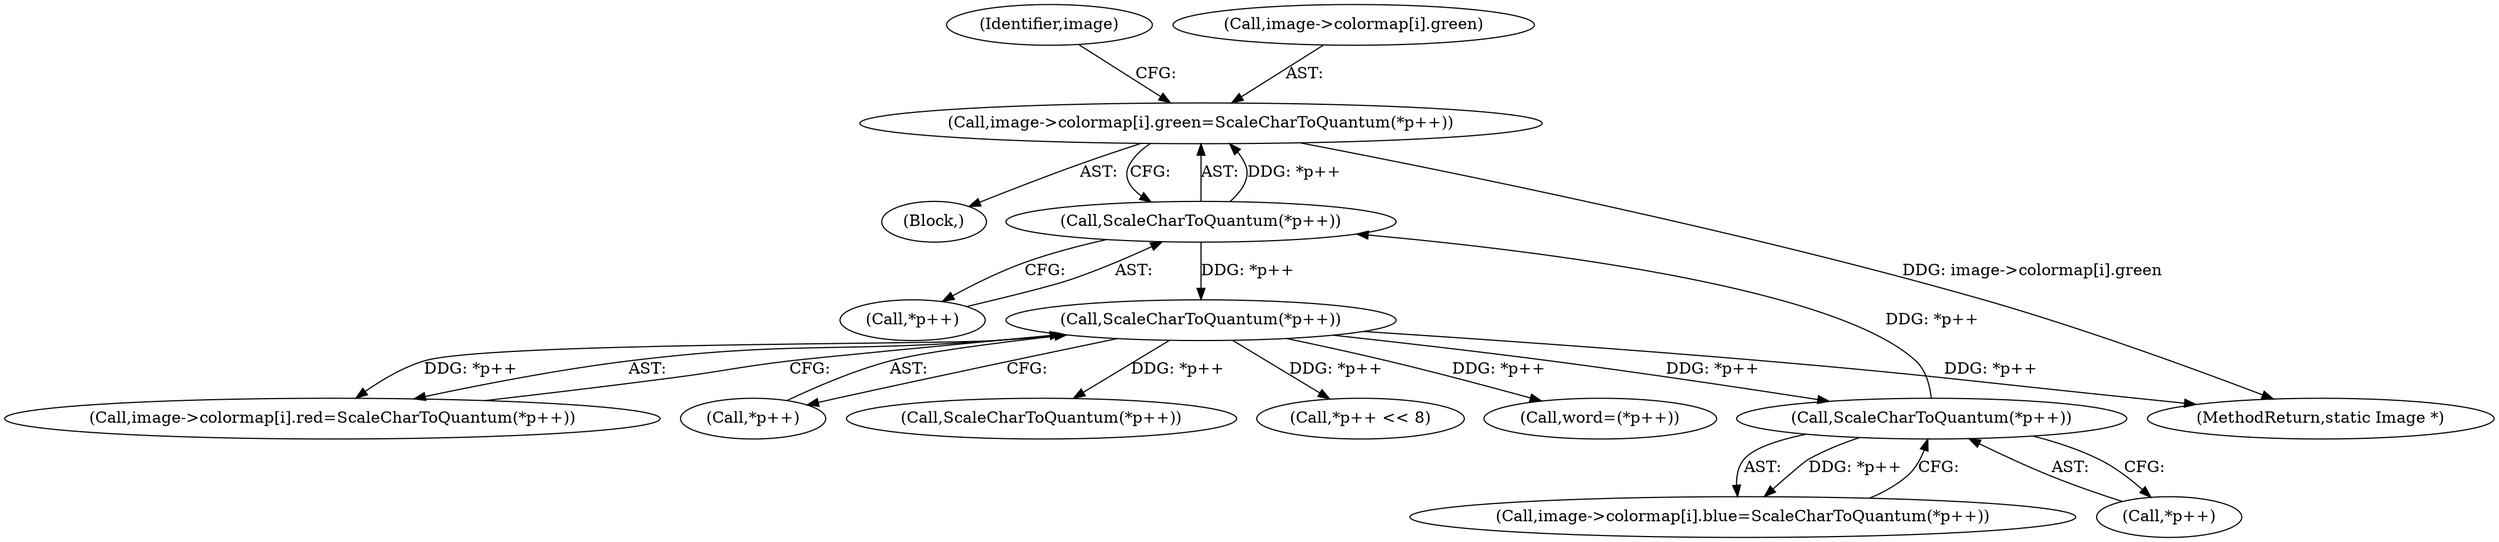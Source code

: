 digraph "0_ImageMagick_f6e9d0d9955e85bdd7540b251cd50d598dacc5e6_10@array" {
"1000594" [label="(Call,image->colormap[i].green=ScaleCharToQuantum(*p++))"];
"1000602" [label="(Call,ScaleCharToQuantum(*p++))"];
"1000590" [label="(Call,ScaleCharToQuantum(*p++))"];
"1000614" [label="(Call,ScaleCharToQuantum(*p++))"];
"1000582" [label="(Call,image->colormap[i].blue=ScaleCharToQuantum(*p++))"];
"1000581" [label="(Block,)"];
"1000610" [label="(Identifier,image)"];
"1000602" [label="(Call,ScaleCharToQuantum(*p++))"];
"1000594" [label="(Call,image->colormap[i].green=ScaleCharToQuantum(*p++))"];
"1001365" [label="(Call,*p++ << 8)"];
"1001358" [label="(Call,word=(*p++))"];
"1000590" [label="(Call,ScaleCharToQuantum(*p++))"];
"1000603" [label="(Call,*p++)"];
"1000606" [label="(Call,image->colormap[i].red=ScaleCharToQuantum(*p++))"];
"1000615" [label="(Call,*p++)"];
"1000614" [label="(Call,ScaleCharToQuantum(*p++))"];
"1001670" [label="(MethodReturn,static Image *)"];
"1001546" [label="(Call,ScaleCharToQuantum(*p++))"];
"1000591" [label="(Call,*p++)"];
"1000595" [label="(Call,image->colormap[i].green)"];
"1000594" -> "1000581"  [label="AST: "];
"1000594" -> "1000602"  [label="CFG: "];
"1000595" -> "1000594"  [label="AST: "];
"1000602" -> "1000594"  [label="AST: "];
"1000610" -> "1000594"  [label="CFG: "];
"1000594" -> "1001670"  [label="DDG: image->colormap[i].green"];
"1000602" -> "1000594"  [label="DDG: *p++"];
"1000602" -> "1000603"  [label="CFG: "];
"1000603" -> "1000602"  [label="AST: "];
"1000590" -> "1000602"  [label="DDG: *p++"];
"1000602" -> "1000614"  [label="DDG: *p++"];
"1000590" -> "1000582"  [label="AST: "];
"1000590" -> "1000591"  [label="CFG: "];
"1000591" -> "1000590"  [label="AST: "];
"1000582" -> "1000590"  [label="CFG: "];
"1000590" -> "1000582"  [label="DDG: *p++"];
"1000614" -> "1000590"  [label="DDG: *p++"];
"1000614" -> "1000606"  [label="AST: "];
"1000614" -> "1000615"  [label="CFG: "];
"1000615" -> "1000614"  [label="AST: "];
"1000606" -> "1000614"  [label="CFG: "];
"1000614" -> "1001670"  [label="DDG: *p++"];
"1000614" -> "1000606"  [label="DDG: *p++"];
"1000614" -> "1001358"  [label="DDG: *p++"];
"1000614" -> "1001365"  [label="DDG: *p++"];
"1000614" -> "1001546"  [label="DDG: *p++"];
}
